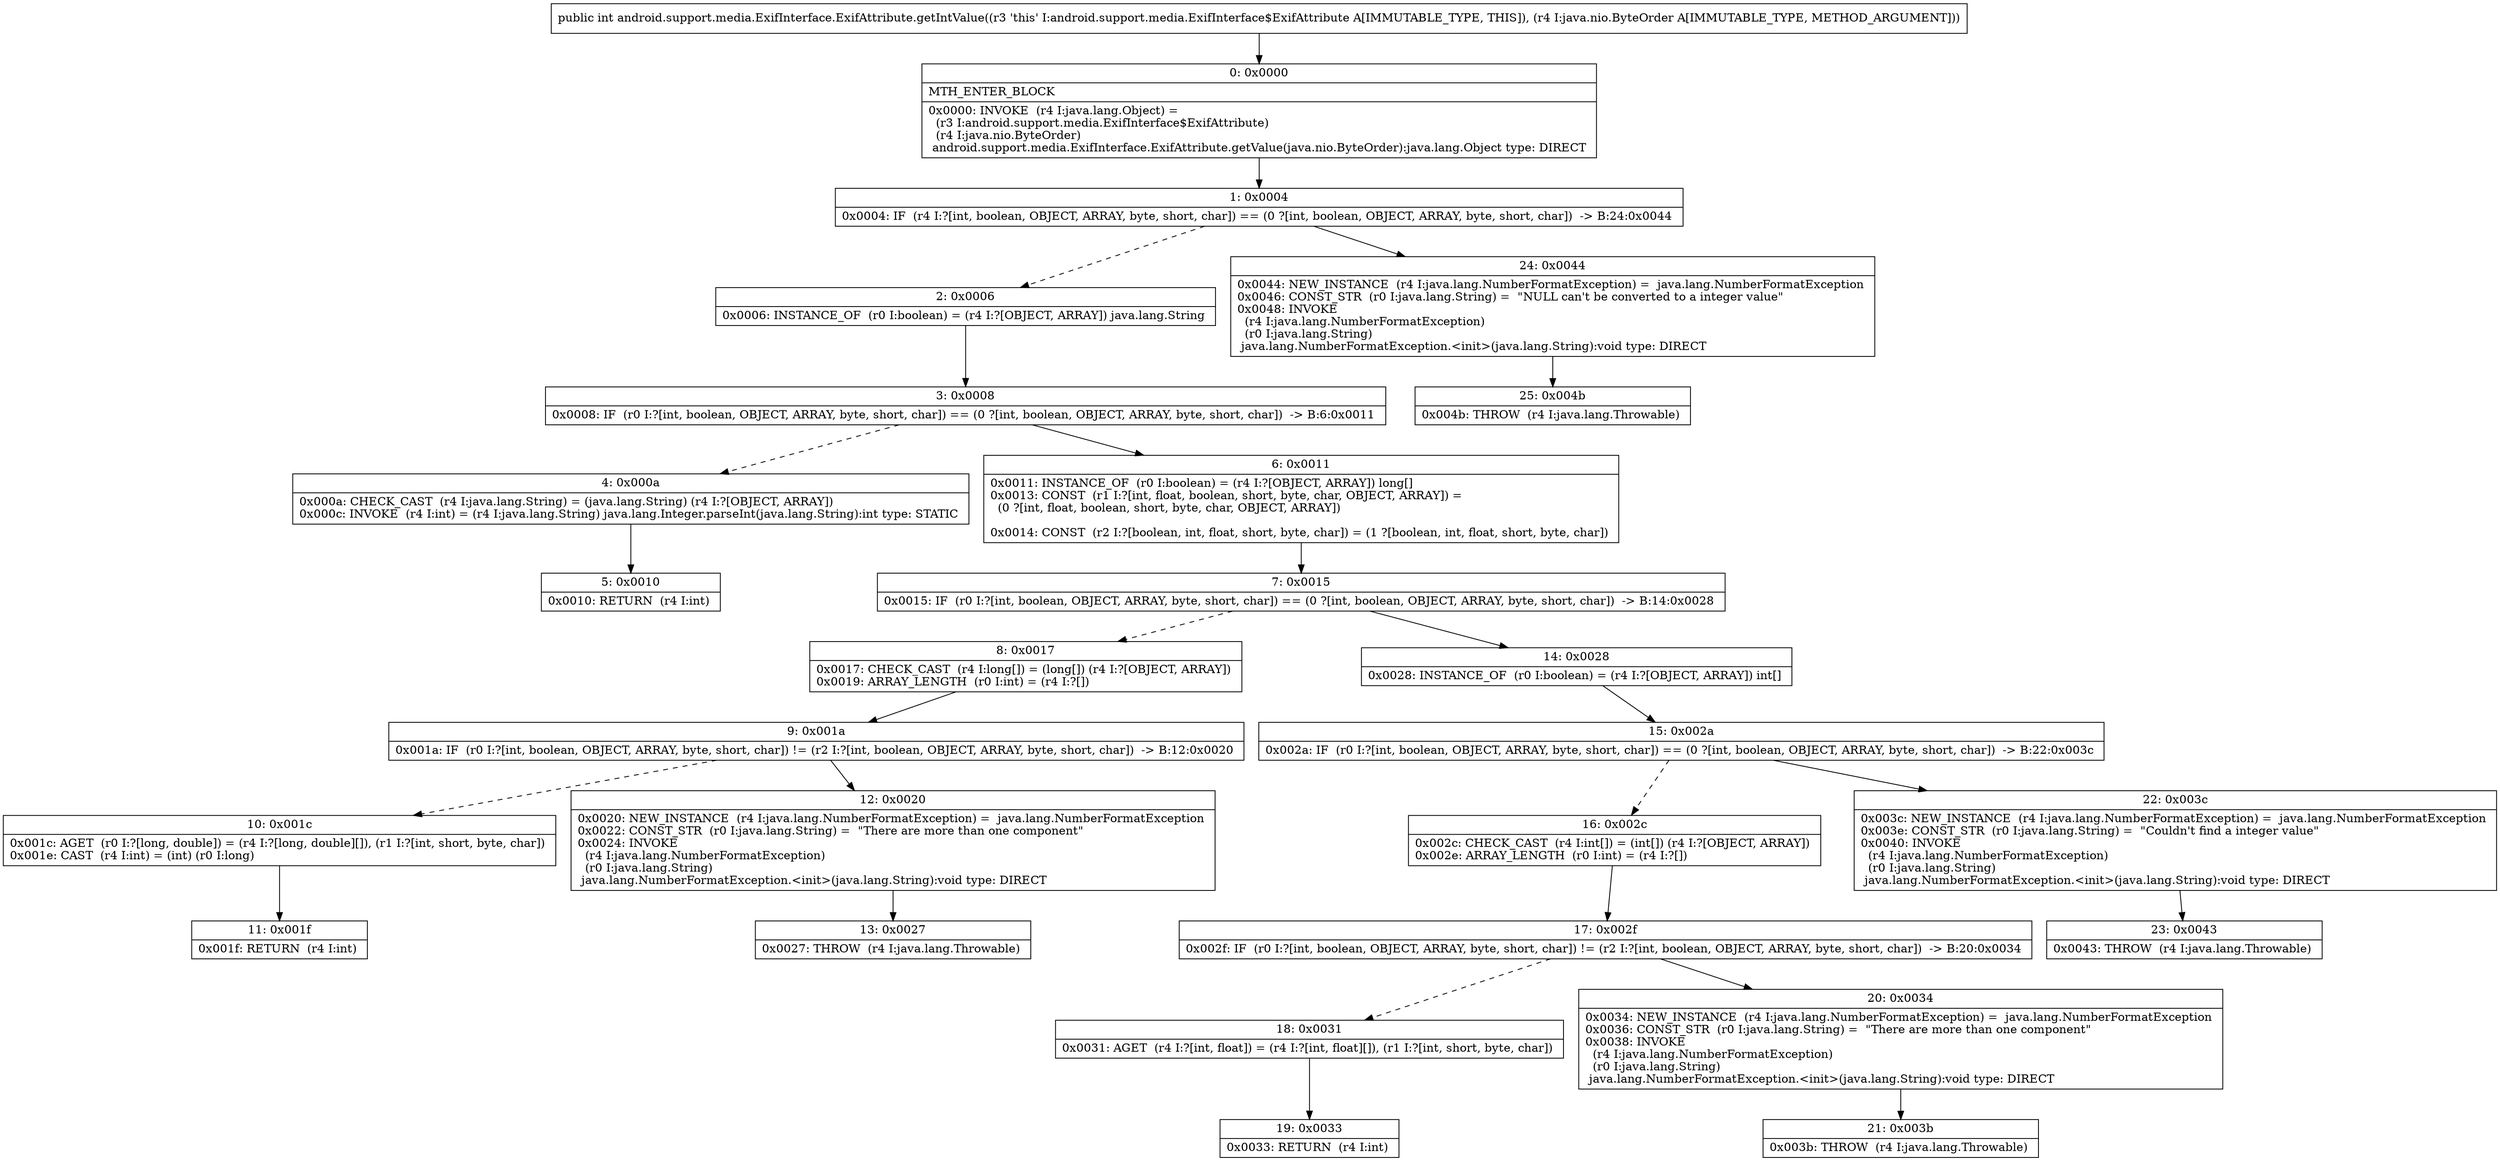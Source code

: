 digraph "CFG forandroid.support.media.ExifInterface.ExifAttribute.getIntValue(Ljava\/nio\/ByteOrder;)I" {
Node_0 [shape=record,label="{0\:\ 0x0000|MTH_ENTER_BLOCK\l|0x0000: INVOKE  (r4 I:java.lang.Object) = \l  (r3 I:android.support.media.ExifInterface$ExifAttribute)\l  (r4 I:java.nio.ByteOrder)\l android.support.media.ExifInterface.ExifAttribute.getValue(java.nio.ByteOrder):java.lang.Object type: DIRECT \l}"];
Node_1 [shape=record,label="{1\:\ 0x0004|0x0004: IF  (r4 I:?[int, boolean, OBJECT, ARRAY, byte, short, char]) == (0 ?[int, boolean, OBJECT, ARRAY, byte, short, char])  \-\> B:24:0x0044 \l}"];
Node_2 [shape=record,label="{2\:\ 0x0006|0x0006: INSTANCE_OF  (r0 I:boolean) = (r4 I:?[OBJECT, ARRAY]) java.lang.String \l}"];
Node_3 [shape=record,label="{3\:\ 0x0008|0x0008: IF  (r0 I:?[int, boolean, OBJECT, ARRAY, byte, short, char]) == (0 ?[int, boolean, OBJECT, ARRAY, byte, short, char])  \-\> B:6:0x0011 \l}"];
Node_4 [shape=record,label="{4\:\ 0x000a|0x000a: CHECK_CAST  (r4 I:java.lang.String) = (java.lang.String) (r4 I:?[OBJECT, ARRAY]) \l0x000c: INVOKE  (r4 I:int) = (r4 I:java.lang.String) java.lang.Integer.parseInt(java.lang.String):int type: STATIC \l}"];
Node_5 [shape=record,label="{5\:\ 0x0010|0x0010: RETURN  (r4 I:int) \l}"];
Node_6 [shape=record,label="{6\:\ 0x0011|0x0011: INSTANCE_OF  (r0 I:boolean) = (r4 I:?[OBJECT, ARRAY]) long[] \l0x0013: CONST  (r1 I:?[int, float, boolean, short, byte, char, OBJECT, ARRAY]) = \l  (0 ?[int, float, boolean, short, byte, char, OBJECT, ARRAY])\l \l0x0014: CONST  (r2 I:?[boolean, int, float, short, byte, char]) = (1 ?[boolean, int, float, short, byte, char]) \l}"];
Node_7 [shape=record,label="{7\:\ 0x0015|0x0015: IF  (r0 I:?[int, boolean, OBJECT, ARRAY, byte, short, char]) == (0 ?[int, boolean, OBJECT, ARRAY, byte, short, char])  \-\> B:14:0x0028 \l}"];
Node_8 [shape=record,label="{8\:\ 0x0017|0x0017: CHECK_CAST  (r4 I:long[]) = (long[]) (r4 I:?[OBJECT, ARRAY]) \l0x0019: ARRAY_LENGTH  (r0 I:int) = (r4 I:?[]) \l}"];
Node_9 [shape=record,label="{9\:\ 0x001a|0x001a: IF  (r0 I:?[int, boolean, OBJECT, ARRAY, byte, short, char]) != (r2 I:?[int, boolean, OBJECT, ARRAY, byte, short, char])  \-\> B:12:0x0020 \l}"];
Node_10 [shape=record,label="{10\:\ 0x001c|0x001c: AGET  (r0 I:?[long, double]) = (r4 I:?[long, double][]), (r1 I:?[int, short, byte, char]) \l0x001e: CAST  (r4 I:int) = (int) (r0 I:long) \l}"];
Node_11 [shape=record,label="{11\:\ 0x001f|0x001f: RETURN  (r4 I:int) \l}"];
Node_12 [shape=record,label="{12\:\ 0x0020|0x0020: NEW_INSTANCE  (r4 I:java.lang.NumberFormatException) =  java.lang.NumberFormatException \l0x0022: CONST_STR  (r0 I:java.lang.String) =  \"There are more than one component\" \l0x0024: INVOKE  \l  (r4 I:java.lang.NumberFormatException)\l  (r0 I:java.lang.String)\l java.lang.NumberFormatException.\<init\>(java.lang.String):void type: DIRECT \l}"];
Node_13 [shape=record,label="{13\:\ 0x0027|0x0027: THROW  (r4 I:java.lang.Throwable) \l}"];
Node_14 [shape=record,label="{14\:\ 0x0028|0x0028: INSTANCE_OF  (r0 I:boolean) = (r4 I:?[OBJECT, ARRAY]) int[] \l}"];
Node_15 [shape=record,label="{15\:\ 0x002a|0x002a: IF  (r0 I:?[int, boolean, OBJECT, ARRAY, byte, short, char]) == (0 ?[int, boolean, OBJECT, ARRAY, byte, short, char])  \-\> B:22:0x003c \l}"];
Node_16 [shape=record,label="{16\:\ 0x002c|0x002c: CHECK_CAST  (r4 I:int[]) = (int[]) (r4 I:?[OBJECT, ARRAY]) \l0x002e: ARRAY_LENGTH  (r0 I:int) = (r4 I:?[]) \l}"];
Node_17 [shape=record,label="{17\:\ 0x002f|0x002f: IF  (r0 I:?[int, boolean, OBJECT, ARRAY, byte, short, char]) != (r2 I:?[int, boolean, OBJECT, ARRAY, byte, short, char])  \-\> B:20:0x0034 \l}"];
Node_18 [shape=record,label="{18\:\ 0x0031|0x0031: AGET  (r4 I:?[int, float]) = (r4 I:?[int, float][]), (r1 I:?[int, short, byte, char]) \l}"];
Node_19 [shape=record,label="{19\:\ 0x0033|0x0033: RETURN  (r4 I:int) \l}"];
Node_20 [shape=record,label="{20\:\ 0x0034|0x0034: NEW_INSTANCE  (r4 I:java.lang.NumberFormatException) =  java.lang.NumberFormatException \l0x0036: CONST_STR  (r0 I:java.lang.String) =  \"There are more than one component\" \l0x0038: INVOKE  \l  (r4 I:java.lang.NumberFormatException)\l  (r0 I:java.lang.String)\l java.lang.NumberFormatException.\<init\>(java.lang.String):void type: DIRECT \l}"];
Node_21 [shape=record,label="{21\:\ 0x003b|0x003b: THROW  (r4 I:java.lang.Throwable) \l}"];
Node_22 [shape=record,label="{22\:\ 0x003c|0x003c: NEW_INSTANCE  (r4 I:java.lang.NumberFormatException) =  java.lang.NumberFormatException \l0x003e: CONST_STR  (r0 I:java.lang.String) =  \"Couldn't find a integer value\" \l0x0040: INVOKE  \l  (r4 I:java.lang.NumberFormatException)\l  (r0 I:java.lang.String)\l java.lang.NumberFormatException.\<init\>(java.lang.String):void type: DIRECT \l}"];
Node_23 [shape=record,label="{23\:\ 0x0043|0x0043: THROW  (r4 I:java.lang.Throwable) \l}"];
Node_24 [shape=record,label="{24\:\ 0x0044|0x0044: NEW_INSTANCE  (r4 I:java.lang.NumberFormatException) =  java.lang.NumberFormatException \l0x0046: CONST_STR  (r0 I:java.lang.String) =  \"NULL can't be converted to a integer value\" \l0x0048: INVOKE  \l  (r4 I:java.lang.NumberFormatException)\l  (r0 I:java.lang.String)\l java.lang.NumberFormatException.\<init\>(java.lang.String):void type: DIRECT \l}"];
Node_25 [shape=record,label="{25\:\ 0x004b|0x004b: THROW  (r4 I:java.lang.Throwable) \l}"];
MethodNode[shape=record,label="{public int android.support.media.ExifInterface.ExifAttribute.getIntValue((r3 'this' I:android.support.media.ExifInterface$ExifAttribute A[IMMUTABLE_TYPE, THIS]), (r4 I:java.nio.ByteOrder A[IMMUTABLE_TYPE, METHOD_ARGUMENT])) }"];
MethodNode -> Node_0;
Node_0 -> Node_1;
Node_1 -> Node_2[style=dashed];
Node_1 -> Node_24;
Node_2 -> Node_3;
Node_3 -> Node_4[style=dashed];
Node_3 -> Node_6;
Node_4 -> Node_5;
Node_6 -> Node_7;
Node_7 -> Node_8[style=dashed];
Node_7 -> Node_14;
Node_8 -> Node_9;
Node_9 -> Node_10[style=dashed];
Node_9 -> Node_12;
Node_10 -> Node_11;
Node_12 -> Node_13;
Node_14 -> Node_15;
Node_15 -> Node_16[style=dashed];
Node_15 -> Node_22;
Node_16 -> Node_17;
Node_17 -> Node_18[style=dashed];
Node_17 -> Node_20;
Node_18 -> Node_19;
Node_20 -> Node_21;
Node_22 -> Node_23;
Node_24 -> Node_25;
}

